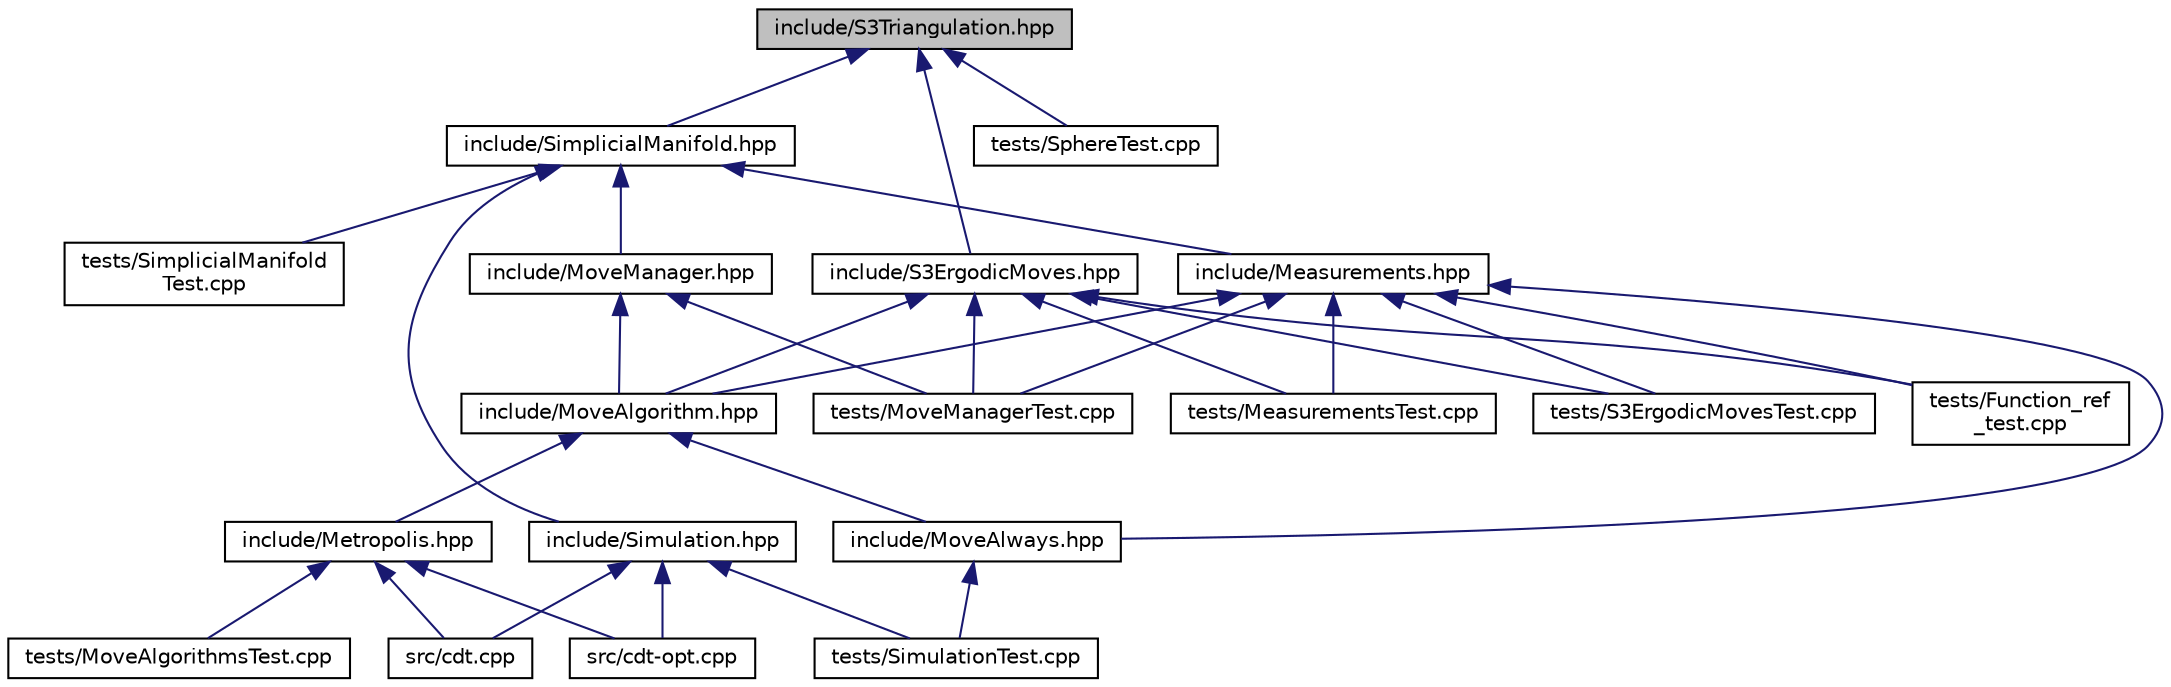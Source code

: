 digraph "include/S3Triangulation.hpp"
{
 // LATEX_PDF_SIZE
  edge [fontname="Helvetica",fontsize="10",labelfontname="Helvetica",labelfontsize="10"];
  node [fontname="Helvetica",fontsize="10",shape=record];
  Node28 [label="include/S3Triangulation.hpp",height=0.2,width=0.4,color="black", fillcolor="grey75", style="filled", fontcolor="black",tooltip="Functions on 3D Spherical Delaunay Triangulations."];
  Node28 -> Node29 [dir="back",color="midnightblue",fontsize="10",style="solid",fontname="Helvetica"];
  Node29 [label="include/S3ErgodicMoves.hpp",height=0.2,width=0.4,color="black", fillcolor="white", style="filled",URL="$_s3_ergodic_moves_8hpp.html",tooltip="Pachner moves on 3D Delaunay Triangulations."];
  Node29 -> Node30 [dir="back",color="midnightblue",fontsize="10",style="solid",fontname="Helvetica"];
  Node30 [label="include/MoveAlgorithm.hpp",height=0.2,width=0.4,color="black", fillcolor="white", style="filled",URL="$_move_algorithm_8hpp.html",tooltip="Base class for move algorithms on Delaunay Triangulations."];
  Node30 -> Node31 [dir="back",color="midnightblue",fontsize="10",style="solid",fontname="Helvetica"];
  Node31 [label="include/Metropolis.hpp",height=0.2,width=0.4,color="black", fillcolor="white", style="filled",URL="$_metropolis_8hpp.html",tooltip="Perform Metropolis-Hastings algorithm on Delaunay Triangulations."];
  Node31 -> Node32 [dir="back",color="midnightblue",fontsize="10",style="solid",fontname="Helvetica"];
  Node32 [label="src/cdt-opt.cpp",height=0.2,width=0.4,color="black", fillcolor="white", style="filled",URL="$cdt-opt_8cpp.html",tooltip="Outputs values to determine optimizations."];
  Node31 -> Node33 [dir="back",color="midnightblue",fontsize="10",style="solid",fontname="Helvetica"];
  Node33 [label="src/cdt.cpp",height=0.2,width=0.4,color="black", fillcolor="white", style="filled",URL="$cdt_8cpp.html",tooltip="The main executable."];
  Node31 -> Node34 [dir="back",color="midnightblue",fontsize="10",style="solid",fontname="Helvetica"];
  Node34 [label="tests/MoveAlgorithmsTest.cpp",height=0.2,width=0.4,color="black", fillcolor="white", style="filled",URL="$_move_algorithms_test_8cpp.html",tooltip="Tests for the Metropolis-Hastings algorithm."];
  Node30 -> Node35 [dir="back",color="midnightblue",fontsize="10",style="solid",fontname="Helvetica"];
  Node35 [label="include/MoveAlways.hpp",height=0.2,width=0.4,color="black", fillcolor="white", style="filled",URL="$_move_always_8hpp.html",tooltip="Always randomly selects moves to perform on Delaunay Triangulations."];
  Node35 -> Node36 [dir="back",color="midnightblue",fontsize="10",style="solid",fontname="Helvetica"];
  Node36 [label="tests/SimulationTest.cpp",height=0.2,width=0.4,color="black", fillcolor="white", style="filled",URL="$_simulation_test_8cpp_source.html",tooltip=" "];
  Node29 -> Node37 [dir="back",color="midnightblue",fontsize="10",style="solid",fontname="Helvetica"];
  Node37 [label="tests/Function_ref\l_test.cpp",height=0.2,width=0.4,color="black", fillcolor="white", style="filled",URL="$_function__ref__test_8cpp_source.html",tooltip=" "];
  Node29 -> Node38 [dir="back",color="midnightblue",fontsize="10",style="solid",fontname="Helvetica"];
  Node38 [label="tests/MeasurementsTest.cpp",height=0.2,width=0.4,color="black", fillcolor="white", style="filled",URL="$_measurements_test_8cpp.html",tooltip="Tests for the various measurement functions."];
  Node29 -> Node39 [dir="back",color="midnightblue",fontsize="10",style="solid",fontname="Helvetica"];
  Node39 [label="tests/MoveManagerTest.cpp",height=0.2,width=0.4,color="black", fillcolor="white", style="filled",URL="$_move_manager_test_8cpp_source.html",tooltip=" "];
  Node29 -> Node40 [dir="back",color="midnightblue",fontsize="10",style="solid",fontname="Helvetica"];
  Node40 [label="tests/S3ErgodicMovesTest.cpp",height=0.2,width=0.4,color="black", fillcolor="white", style="filled",URL="$_s3_ergodic_moves_test_8cpp_source.html",tooltip=" "];
  Node28 -> Node41 [dir="back",color="midnightblue",fontsize="10",style="solid",fontname="Helvetica"];
  Node41 [label="include/SimplicialManifold.hpp",height=0.2,width=0.4,color="black", fillcolor="white", style="filled",URL="$_simplicial_manifold_8hpp.html",tooltip="Data structures for simplicial manifolds."];
  Node41 -> Node42 [dir="back",color="midnightblue",fontsize="10",style="solid",fontname="Helvetica"];
  Node42 [label="include/Measurements.hpp",height=0.2,width=0.4,color="black", fillcolor="white", style="filled",URL="$_measurements_8hpp.html",tooltip="Measurements of the simulation."];
  Node42 -> Node30 [dir="back",color="midnightblue",fontsize="10",style="solid",fontname="Helvetica"];
  Node42 -> Node35 [dir="back",color="midnightblue",fontsize="10",style="solid",fontname="Helvetica"];
  Node42 -> Node37 [dir="back",color="midnightblue",fontsize="10",style="solid",fontname="Helvetica"];
  Node42 -> Node38 [dir="back",color="midnightblue",fontsize="10",style="solid",fontname="Helvetica"];
  Node42 -> Node39 [dir="back",color="midnightblue",fontsize="10",style="solid",fontname="Helvetica"];
  Node42 -> Node40 [dir="back",color="midnightblue",fontsize="10",style="solid",fontname="Helvetica"];
  Node41 -> Node43 [dir="back",color="midnightblue",fontsize="10",style="solid",fontname="Helvetica"];
  Node43 [label="include/MoveManager.hpp",height=0.2,width=0.4,color="black", fillcolor="white", style="filled",URL="$_move_manager_8hpp.html",tooltip="RAII class to manage exception-safe foliation-preserving Pachner moves."];
  Node43 -> Node30 [dir="back",color="midnightblue",fontsize="10",style="solid",fontname="Helvetica"];
  Node43 -> Node39 [dir="back",color="midnightblue",fontsize="10",style="solid",fontname="Helvetica"];
  Node41 -> Node44 [dir="back",color="midnightblue",fontsize="10",style="solid",fontname="Helvetica"];
  Node44 [label="include/Simulation.hpp",height=0.2,width=0.4,color="black", fillcolor="white", style="filled",URL="$_simulation_8hpp.html",tooltip="Simulation class."];
  Node44 -> Node32 [dir="back",color="midnightblue",fontsize="10",style="solid",fontname="Helvetica"];
  Node44 -> Node33 [dir="back",color="midnightblue",fontsize="10",style="solid",fontname="Helvetica"];
  Node44 -> Node36 [dir="back",color="midnightblue",fontsize="10",style="solid",fontname="Helvetica"];
  Node41 -> Node45 [dir="back",color="midnightblue",fontsize="10",style="solid",fontname="Helvetica"];
  Node45 [label="tests/SimplicialManifold\lTest.cpp",height=0.2,width=0.4,color="black", fillcolor="white", style="filled",URL="$_simplicial_manifold_test_8cpp_source.html",tooltip=" "];
  Node28 -> Node46 [dir="back",color="midnightblue",fontsize="10",style="solid",fontname="Helvetica"];
  Node46 [label="tests/SphereTest.cpp",height=0.2,width=0.4,color="black", fillcolor="white", style="filled",URL="$_sphere_test_8cpp.html",tooltip="Tests for spheres."];
}
